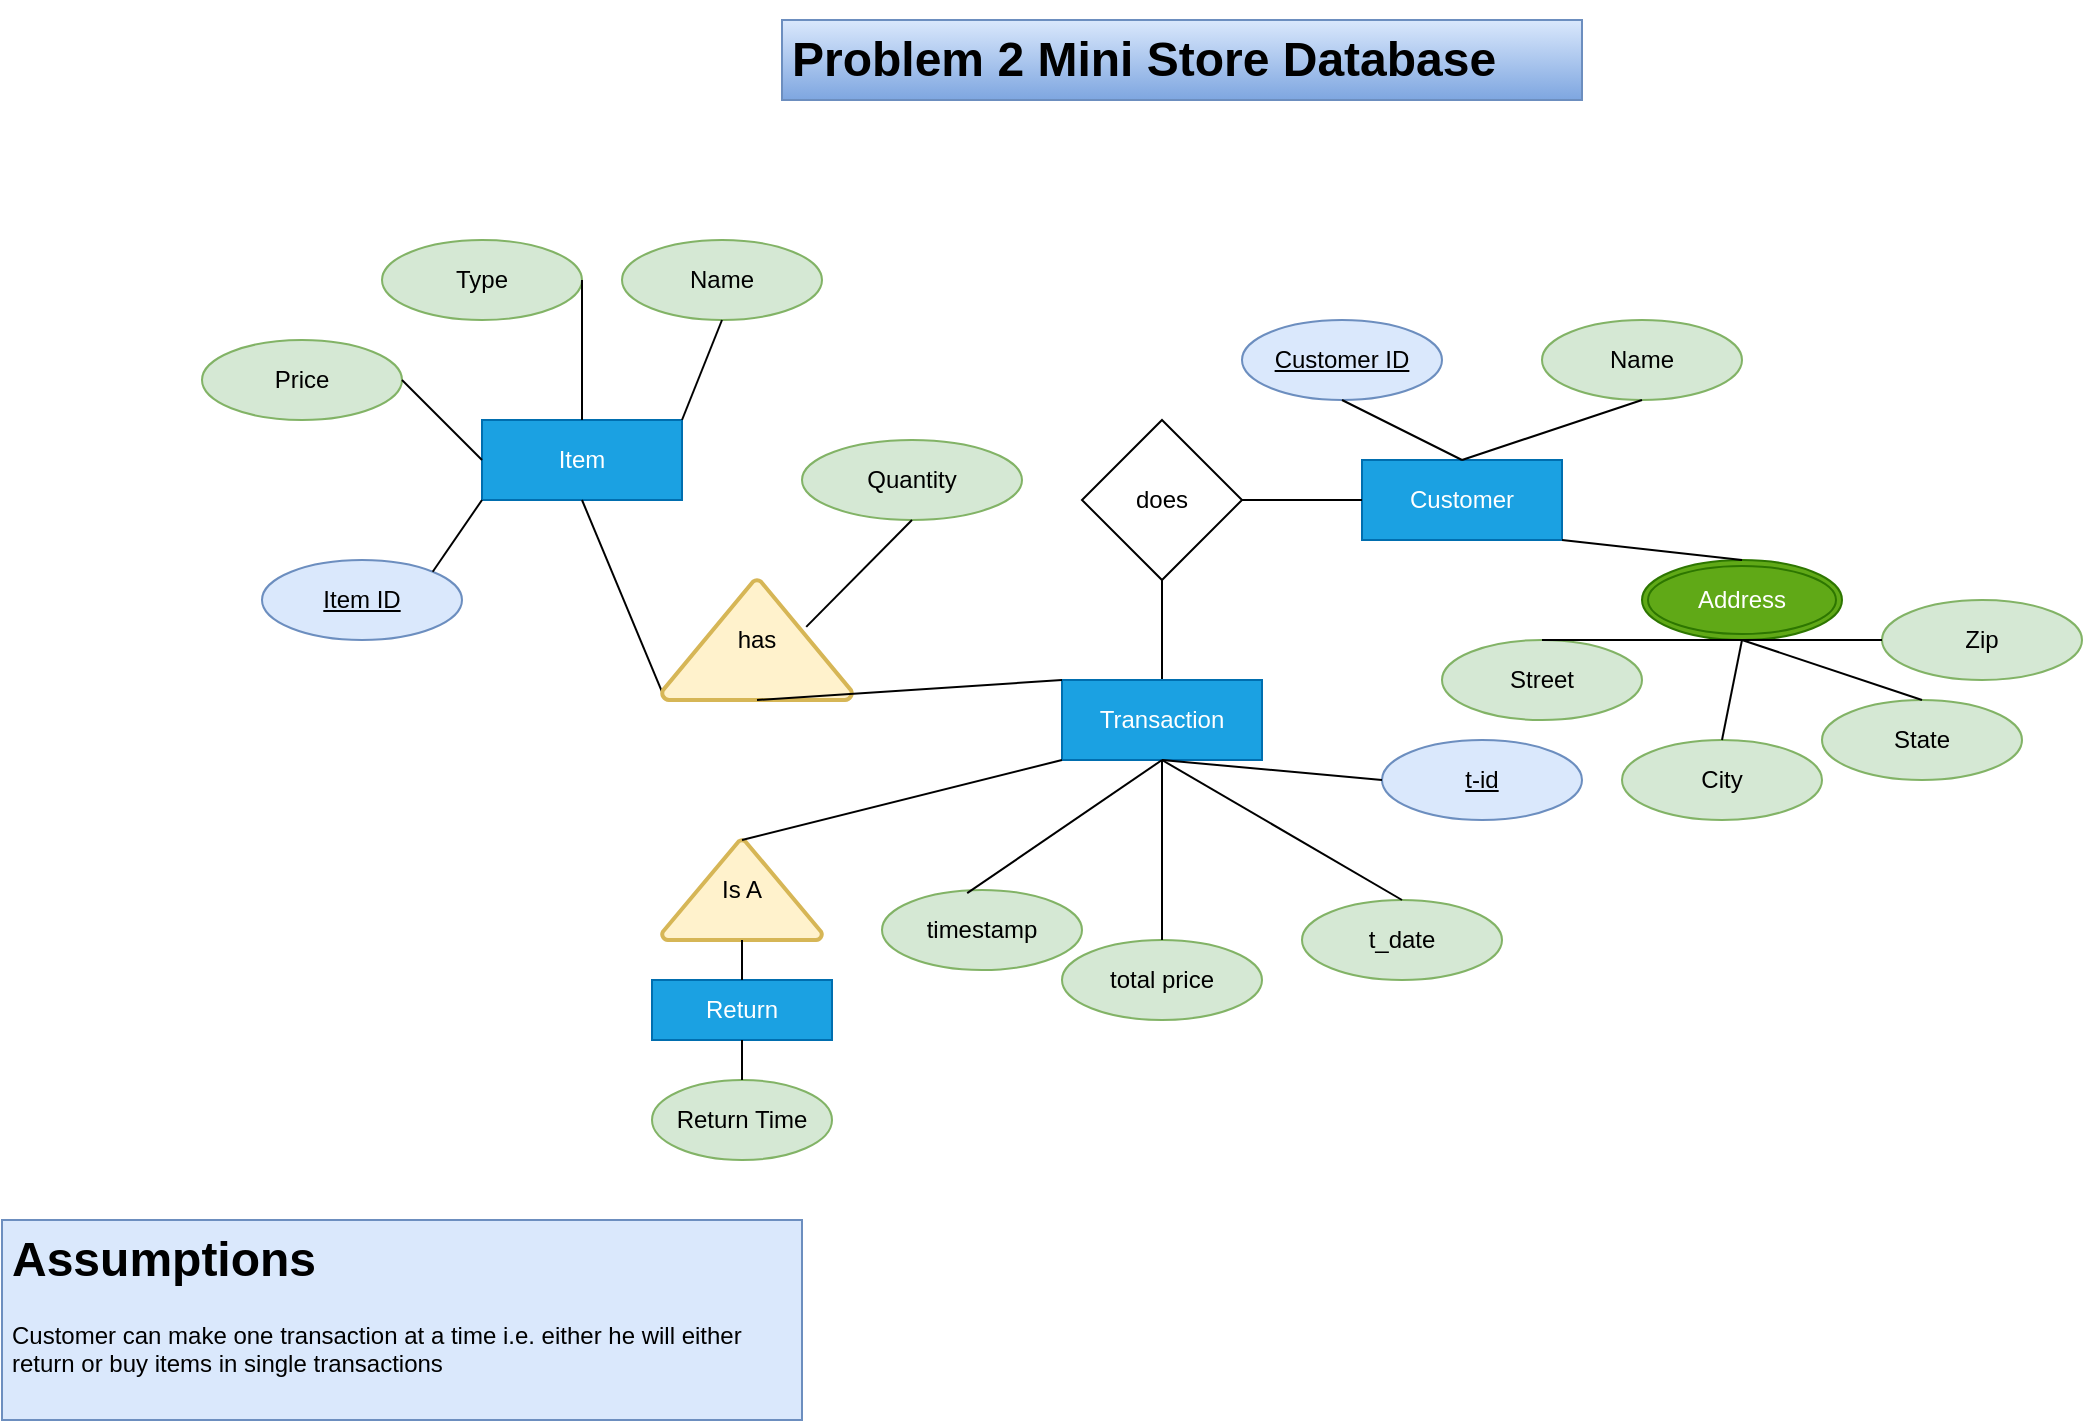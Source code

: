 <mxfile version="21.7.2" type="device">
  <diagram name="Page-1" id="Sl0Fa6lF9SvTSRawULh9">
    <mxGraphModel dx="2072" dy="1835" grid="1" gridSize="10" guides="1" tooltips="1" connect="1" arrows="1" fold="1" page="1" pageScale="1" pageWidth="850" pageHeight="1100" math="0" shadow="0">
      <root>
        <mxCell id="0" />
        <mxCell id="1" parent="0" />
        <mxCell id="Kfz4T9_GDPQ8LNwEd6DK-1" value="Customer" style="rounded=0;whiteSpace=wrap;html=1;fillColor=#1ba1e2;fontColor=#ffffff;strokeColor=#006EAF;" parent="1" vertex="1">
          <mxGeometry x="500" y="150" width="100" height="40" as="geometry" />
        </mxCell>
        <mxCell id="Kfz4T9_GDPQ8LNwEd6DK-2" value="Item" style="rounded=0;whiteSpace=wrap;html=1;fillColor=#1ba1e2;fontColor=#ffffff;strokeColor=#006EAF;" parent="1" vertex="1">
          <mxGeometry x="60" y="130" width="100" height="40" as="geometry" />
        </mxCell>
        <mxCell id="Kfz4T9_GDPQ8LNwEd6DK-3" value="does" style="rhombus;whiteSpace=wrap;html=1;" parent="1" vertex="1">
          <mxGeometry x="360" y="130" width="80" height="80" as="geometry" />
        </mxCell>
        <mxCell id="Kfz4T9_GDPQ8LNwEd6DK-4" value="" style="endArrow=none;html=1;rounded=0;exitX=1;exitY=0.5;exitDx=0;exitDy=0;entryX=0;entryY=0.5;entryDx=0;entryDy=0;" parent="1" source="Kfz4T9_GDPQ8LNwEd6DK-3" target="Kfz4T9_GDPQ8LNwEd6DK-1" edge="1">
          <mxGeometry relative="1" as="geometry">
            <mxPoint x="330" y="250" as="sourcePoint" />
            <mxPoint x="570" y="210" as="targetPoint" />
          </mxGeometry>
        </mxCell>
        <mxCell id="Kfz4T9_GDPQ8LNwEd6DK-5" value="" style="endArrow=none;html=1;rounded=0;exitX=0.5;exitY=1;exitDx=0;exitDy=0;entryX=0.01;entryY=0.97;entryDx=0;entryDy=0;entryPerimeter=0;" parent="1" source="Kfz4T9_GDPQ8LNwEd6DK-2" target="Kfz4T9_GDPQ8LNwEd6DK-15" edge="1">
          <mxGeometry relative="1" as="geometry">
            <mxPoint x="200" y="340" as="sourcePoint" />
            <mxPoint x="140" y="260" as="targetPoint" />
          </mxGeometry>
        </mxCell>
        <mxCell id="Kfz4T9_GDPQ8LNwEd6DK-6" value="" style="endArrow=none;html=1;rounded=0;exitX=0.5;exitY=1;exitDx=0;exitDy=0;entryX=0.5;entryY=0;entryDx=0;entryDy=0;" parent="1" source="Kfz4T9_GDPQ8LNwEd6DK-3" target="Kfz4T9_GDPQ8LNwEd6DK-7" edge="1">
          <mxGeometry relative="1" as="geometry">
            <mxPoint x="360" y="340" as="sourcePoint" />
            <mxPoint x="400" y="370" as="targetPoint" />
          </mxGeometry>
        </mxCell>
        <mxCell id="Kfz4T9_GDPQ8LNwEd6DK-7" value="Transaction" style="rounded=0;whiteSpace=wrap;html=1;fillColor=#1ba1e2;fontColor=#ffffff;strokeColor=#006EAF;" parent="1" vertex="1">
          <mxGeometry x="350" y="260" width="100" height="40" as="geometry" />
        </mxCell>
        <mxCell id="Kfz4T9_GDPQ8LNwEd6DK-8" value="Is A" style="strokeWidth=2;html=1;shape=mxgraph.flowchart.extract_or_measurement;whiteSpace=wrap;rotation=0;fillColor=#fff2cc;strokeColor=#d6b656;" parent="1" vertex="1">
          <mxGeometry x="150" y="340" width="80" height="50" as="geometry" />
        </mxCell>
        <mxCell id="Kfz4T9_GDPQ8LNwEd6DK-10" value="" style="endArrow=none;html=1;rounded=0;exitX=0.5;exitY=0;exitDx=0;exitDy=0;entryX=0;entryY=1;entryDx=0;entryDy=0;exitPerimeter=0;" parent="1" source="Kfz4T9_GDPQ8LNwEd6DK-8" target="Kfz4T9_GDPQ8LNwEd6DK-7" edge="1">
          <mxGeometry relative="1" as="geometry">
            <mxPoint x="280" y="440" as="sourcePoint" />
            <mxPoint x="410" y="360" as="targetPoint" />
          </mxGeometry>
        </mxCell>
        <mxCell id="Kfz4T9_GDPQ8LNwEd6DK-11" value="Return" style="rounded=0;whiteSpace=wrap;html=1;fillColor=#1ba1e2;fontColor=#ffffff;strokeColor=#006EAF;" parent="1" vertex="1">
          <mxGeometry x="145" y="410" width="90" height="30" as="geometry" />
        </mxCell>
        <mxCell id="Kfz4T9_GDPQ8LNwEd6DK-12" value="" style="endArrow=none;html=1;rounded=0;entryX=0.5;entryY=0;entryDx=0;entryDy=0;exitX=0.5;exitY=1;exitDx=0;exitDy=0;exitPerimeter=0;" parent="1" source="Kfz4T9_GDPQ8LNwEd6DK-8" target="Kfz4T9_GDPQ8LNwEd6DK-11" edge="1">
          <mxGeometry relative="1" as="geometry">
            <mxPoint x="220" y="480" as="sourcePoint" />
            <mxPoint x="60" y="380" as="targetPoint" />
          </mxGeometry>
        </mxCell>
        <mxCell id="Kfz4T9_GDPQ8LNwEd6DK-13" value="Return Time" style="ellipse;whiteSpace=wrap;html=1;align=center;fillColor=#d5e8d4;strokeColor=#82b366;" parent="1" vertex="1">
          <mxGeometry x="145" y="460" width="90" height="40" as="geometry" />
        </mxCell>
        <mxCell id="Kfz4T9_GDPQ8LNwEd6DK-14" value="" style="endArrow=none;html=1;rounded=0;exitX=0.5;exitY=0;exitDx=0;exitDy=0;entryX=0.5;entryY=1;entryDx=0;entryDy=0;" parent="1" source="Kfz4T9_GDPQ8LNwEd6DK-13" target="Kfz4T9_GDPQ8LNwEd6DK-11" edge="1">
          <mxGeometry relative="1" as="geometry">
            <mxPoint x="300" y="600" as="sourcePoint" />
            <mxPoint x="370" y="580" as="targetPoint" />
          </mxGeometry>
        </mxCell>
        <mxCell id="Kfz4T9_GDPQ8LNwEd6DK-15" value="has" style="strokeWidth=2;html=1;shape=mxgraph.flowchart.extract_or_measurement;whiteSpace=wrap;rotation=0;fillColor=#fff2cc;strokeColor=#d6b656;" parent="1" vertex="1">
          <mxGeometry x="150" y="210" width="95" height="60" as="geometry" />
        </mxCell>
        <mxCell id="Kfz4T9_GDPQ8LNwEd6DK-16" value="Quantity" style="ellipse;whiteSpace=wrap;html=1;align=center;rotation=0;fillColor=#d5e8d4;strokeColor=#82b366;" parent="1" vertex="1">
          <mxGeometry x="220" y="140" width="110" height="40" as="geometry" />
        </mxCell>
        <mxCell id="Kfz4T9_GDPQ8LNwEd6DK-17" value="" style="endArrow=none;html=1;rounded=0;entryX=0.5;entryY=1;entryDx=0;entryDy=0;exitX=0.759;exitY=0.391;exitDx=0;exitDy=0;exitPerimeter=0;" parent="1" source="Kfz4T9_GDPQ8LNwEd6DK-15" target="Kfz4T9_GDPQ8LNwEd6DK-16" edge="1">
          <mxGeometry relative="1" as="geometry">
            <mxPoint x="260" y="220" as="sourcePoint" />
            <mxPoint x="360" y="420" as="targetPoint" />
          </mxGeometry>
        </mxCell>
        <mxCell id="Kfz4T9_GDPQ8LNwEd6DK-18" value="Price" style="ellipse;whiteSpace=wrap;html=1;align=center;rotation=0;fillColor=#d5e8d4;strokeColor=#82b366;" parent="1" vertex="1">
          <mxGeometry x="-80" y="90" width="100" height="40" as="geometry" />
        </mxCell>
        <mxCell id="Kfz4T9_GDPQ8LNwEd6DK-19" value="Type" style="ellipse;whiteSpace=wrap;html=1;align=center;rotation=0;fillColor=#d5e8d4;strokeColor=#82b366;" parent="1" vertex="1">
          <mxGeometry x="10" y="40" width="100" height="40" as="geometry" />
        </mxCell>
        <mxCell id="Kfz4T9_GDPQ8LNwEd6DK-20" value="Name" style="ellipse;whiteSpace=wrap;html=1;align=center;rotation=0;fillColor=#d5e8d4;strokeColor=#82b366;" parent="1" vertex="1">
          <mxGeometry x="130" y="40" width="100" height="40" as="geometry" />
        </mxCell>
        <mxCell id="Kfz4T9_GDPQ8LNwEd6DK-21" value="Item ID" style="ellipse;whiteSpace=wrap;html=1;align=center;fontStyle=4;fillColor=#dae8fc;strokeColor=#6c8ebf;" parent="1" vertex="1">
          <mxGeometry x="-50" y="200" width="100" height="40" as="geometry" />
        </mxCell>
        <mxCell id="Kfz4T9_GDPQ8LNwEd6DK-22" value="Customer ID" style="ellipse;whiteSpace=wrap;html=1;align=center;fontStyle=4;fillColor=#dae8fc;strokeColor=#6c8ebf;" parent="1" vertex="1">
          <mxGeometry x="440" y="80" width="100" height="40" as="geometry" />
        </mxCell>
        <mxCell id="Kfz4T9_GDPQ8LNwEd6DK-23" value="Name" style="ellipse;whiteSpace=wrap;html=1;align=center;rotation=0;fillColor=#d5e8d4;strokeColor=#82b366;" parent="1" vertex="1">
          <mxGeometry x="590" y="80" width="100" height="40" as="geometry" />
        </mxCell>
        <mxCell id="Kfz4T9_GDPQ8LNwEd6DK-24" value="Address" style="ellipse;shape=doubleEllipse;margin=3;whiteSpace=wrap;html=1;align=center;fillColor=#60a917;fontColor=#ffffff;strokeColor=#2D7600;" parent="1" vertex="1">
          <mxGeometry x="640" y="200" width="100" height="40" as="geometry" />
        </mxCell>
        <mxCell id="Kfz4T9_GDPQ8LNwEd6DK-25" value="Street" style="ellipse;whiteSpace=wrap;html=1;align=center;rotation=0;fillColor=#d5e8d4;strokeColor=#82b366;" parent="1" vertex="1">
          <mxGeometry x="540" y="240" width="100" height="40" as="geometry" />
        </mxCell>
        <mxCell id="Kfz4T9_GDPQ8LNwEd6DK-26" value="City" style="ellipse;whiteSpace=wrap;html=1;align=center;rotation=0;fillColor=#d5e8d4;strokeColor=#82b366;" parent="1" vertex="1">
          <mxGeometry x="630" y="290" width="100" height="40" as="geometry" />
        </mxCell>
        <mxCell id="Kfz4T9_GDPQ8LNwEd6DK-27" value="State" style="ellipse;whiteSpace=wrap;html=1;align=center;rotation=0;fillColor=#d5e8d4;strokeColor=#82b366;" parent="1" vertex="1">
          <mxGeometry x="730" y="270" width="100" height="40" as="geometry" />
        </mxCell>
        <mxCell id="Kfz4T9_GDPQ8LNwEd6DK-28" value="Zip" style="ellipse;whiteSpace=wrap;html=1;align=center;rotation=0;fillColor=#d5e8d4;strokeColor=#82b366;" parent="1" vertex="1">
          <mxGeometry x="760" y="220" width="100" height="40" as="geometry" />
        </mxCell>
        <mxCell id="Kfz4T9_GDPQ8LNwEd6DK-32" value="" style="endArrow=none;html=1;rounded=0;exitX=0.5;exitY=0;exitDx=0;exitDy=0;entryX=1;entryY=1;entryDx=0;entryDy=0;" parent="1" source="Kfz4T9_GDPQ8LNwEd6DK-24" target="Kfz4T9_GDPQ8LNwEd6DK-1" edge="1">
          <mxGeometry relative="1" as="geometry">
            <mxPoint x="410" y="330" as="sourcePoint" />
            <mxPoint x="410" y="380" as="targetPoint" />
          </mxGeometry>
        </mxCell>
        <mxCell id="Kfz4T9_GDPQ8LNwEd6DK-33" value="" style="endArrow=none;html=1;rounded=0;exitX=0.5;exitY=0;exitDx=0;exitDy=0;entryX=0.5;entryY=1;entryDx=0;entryDy=0;" parent="1" source="Kfz4T9_GDPQ8LNwEd6DK-25" target="Kfz4T9_GDPQ8LNwEd6DK-24" edge="1">
          <mxGeometry relative="1" as="geometry">
            <mxPoint x="690" y="220" as="sourcePoint" />
            <mxPoint x="630" y="210" as="targetPoint" />
          </mxGeometry>
        </mxCell>
        <mxCell id="Kfz4T9_GDPQ8LNwEd6DK-34" value="" style="endArrow=none;html=1;rounded=0;exitX=0.5;exitY=1;exitDx=0;exitDy=0;entryX=0.5;entryY=0;entryDx=0;entryDy=0;" parent="1" source="Kfz4T9_GDPQ8LNwEd6DK-24" target="Kfz4T9_GDPQ8LNwEd6DK-26" edge="1">
          <mxGeometry relative="1" as="geometry">
            <mxPoint x="700" y="230" as="sourcePoint" />
            <mxPoint x="640" y="220" as="targetPoint" />
          </mxGeometry>
        </mxCell>
        <mxCell id="Kfz4T9_GDPQ8LNwEd6DK-35" value="" style="endArrow=none;html=1;rounded=0;entryX=0.5;entryY=0;entryDx=0;entryDy=0;exitX=0.5;exitY=1;exitDx=0;exitDy=0;" parent="1" source="Kfz4T9_GDPQ8LNwEd6DK-24" target="Kfz4T9_GDPQ8LNwEd6DK-27" edge="1">
          <mxGeometry relative="1" as="geometry">
            <mxPoint x="710" y="260" as="sourcePoint" />
            <mxPoint x="700" y="320" as="targetPoint" />
          </mxGeometry>
        </mxCell>
        <mxCell id="Kfz4T9_GDPQ8LNwEd6DK-36" value="" style="endArrow=none;html=1;rounded=0;entryX=0;entryY=0.5;entryDx=0;entryDy=0;exitX=0.5;exitY=1;exitDx=0;exitDy=0;" parent="1" source="Kfz4T9_GDPQ8LNwEd6DK-24" target="Kfz4T9_GDPQ8LNwEd6DK-28" edge="1">
          <mxGeometry relative="1" as="geometry">
            <mxPoint x="700" y="270" as="sourcePoint" />
            <mxPoint x="710" y="330" as="targetPoint" />
          </mxGeometry>
        </mxCell>
        <mxCell id="Kfz4T9_GDPQ8LNwEd6DK-37" value="" style="endArrow=none;html=1;rounded=0;exitX=0.5;exitY=1;exitDx=0;exitDy=0;entryX=0.5;entryY=0;entryDx=0;entryDy=0;" parent="1" source="Kfz4T9_GDPQ8LNwEd6DK-23" target="Kfz4T9_GDPQ8LNwEd6DK-1" edge="1">
          <mxGeometry relative="1" as="geometry">
            <mxPoint x="710" y="280" as="sourcePoint" />
            <mxPoint x="720" y="340" as="targetPoint" />
          </mxGeometry>
        </mxCell>
        <mxCell id="Kfz4T9_GDPQ8LNwEd6DK-38" value="" style="endArrow=none;html=1;rounded=0;exitX=0.5;exitY=1;exitDx=0;exitDy=0;entryX=0.5;entryY=0;entryDx=0;entryDy=0;" parent="1" source="Kfz4T9_GDPQ8LNwEd6DK-22" target="Kfz4T9_GDPQ8LNwEd6DK-1" edge="1">
          <mxGeometry relative="1" as="geometry">
            <mxPoint x="720" y="290" as="sourcePoint" />
            <mxPoint x="730" y="350" as="targetPoint" />
          </mxGeometry>
        </mxCell>
        <mxCell id="Kfz4T9_GDPQ8LNwEd6DK-39" value="" style="endArrow=none;html=1;rounded=0;exitX=0.5;exitY=1;exitDx=0;exitDy=0;entryX=0;entryY=0;entryDx=0;entryDy=0;exitPerimeter=0;" parent="1" source="Kfz4T9_GDPQ8LNwEd6DK-15" target="Kfz4T9_GDPQ8LNwEd6DK-7" edge="1">
          <mxGeometry relative="1" as="geometry">
            <mxPoint x="110" y="120" as="sourcePoint" />
            <mxPoint x="200" y="215" as="targetPoint" />
          </mxGeometry>
        </mxCell>
        <mxCell id="Kfz4T9_GDPQ8LNwEd6DK-41" value="" style="endArrow=none;html=1;rounded=0;entryX=0.5;entryY=1;entryDx=0;entryDy=0;exitX=1;exitY=0;exitDx=0;exitDy=0;" parent="1" source="Kfz4T9_GDPQ8LNwEd6DK-2" target="Kfz4T9_GDPQ8LNwEd6DK-20" edge="1">
          <mxGeometry relative="1" as="geometry">
            <mxPoint x="262" y="246" as="sourcePoint" />
            <mxPoint x="332" y="192" as="targetPoint" />
          </mxGeometry>
        </mxCell>
        <mxCell id="Kfz4T9_GDPQ8LNwEd6DK-42" value="" style="endArrow=none;html=1;rounded=0;entryX=1;entryY=0.5;entryDx=0;entryDy=0;exitX=0.5;exitY=0;exitDx=0;exitDy=0;" parent="1" source="Kfz4T9_GDPQ8LNwEd6DK-2" target="Kfz4T9_GDPQ8LNwEd6DK-19" edge="1">
          <mxGeometry relative="1" as="geometry">
            <mxPoint x="160" y="80" as="sourcePoint" />
            <mxPoint x="230" y="60" as="targetPoint" />
          </mxGeometry>
        </mxCell>
        <mxCell id="Kfz4T9_GDPQ8LNwEd6DK-44" value="" style="endArrow=none;html=1;rounded=0;entryX=1;entryY=0.5;entryDx=0;entryDy=0;exitX=0;exitY=0.5;exitDx=0;exitDy=0;" parent="1" source="Kfz4T9_GDPQ8LNwEd6DK-2" target="Kfz4T9_GDPQ8LNwEd6DK-18" edge="1">
          <mxGeometry relative="1" as="geometry">
            <mxPoint x="160" y="80" as="sourcePoint" />
            <mxPoint x="230" y="60" as="targetPoint" />
          </mxGeometry>
        </mxCell>
        <mxCell id="Kfz4T9_GDPQ8LNwEd6DK-45" value="" style="endArrow=none;html=1;rounded=0;entryX=1;entryY=0;entryDx=0;entryDy=0;exitX=0;exitY=1;exitDx=0;exitDy=0;" parent="1" source="Kfz4T9_GDPQ8LNwEd6DK-2" target="Kfz4T9_GDPQ8LNwEd6DK-21" edge="1">
          <mxGeometry relative="1" as="geometry">
            <mxPoint x="160" y="80" as="sourcePoint" />
            <mxPoint x="230" y="60" as="targetPoint" />
          </mxGeometry>
        </mxCell>
        <mxCell id="Kfz4T9_GDPQ8LNwEd6DK-47" value="t_date" style="ellipse;whiteSpace=wrap;html=1;align=center;fillColor=#d5e8d4;strokeColor=#82b366;" parent="1" vertex="1">
          <mxGeometry x="470" y="370" width="100" height="40" as="geometry" />
        </mxCell>
        <mxCell id="Kfz4T9_GDPQ8LNwEd6DK-48" value="timestamp" style="ellipse;whiteSpace=wrap;html=1;align=center;fillColor=#d5e8d4;strokeColor=#82b366;" parent="1" vertex="1">
          <mxGeometry x="260" y="365" width="100" height="40" as="geometry" />
        </mxCell>
        <mxCell id="Kfz4T9_GDPQ8LNwEd6DK-50" value="t-id" style="ellipse;whiteSpace=wrap;html=1;align=center;fontStyle=4;fillColor=#dae8fc;strokeColor=#6c8ebf;" parent="1" vertex="1">
          <mxGeometry x="510" y="290" width="100" height="40" as="geometry" />
        </mxCell>
        <mxCell id="Kfz4T9_GDPQ8LNwEd6DK-53" value="" style="endArrow=none;html=1;rounded=0;exitX=0.5;exitY=1;exitDx=0;exitDy=0;entryX=0.426;entryY=0.04;entryDx=0;entryDy=0;entryPerimeter=0;" parent="1" source="Kfz4T9_GDPQ8LNwEd6DK-7" target="Kfz4T9_GDPQ8LNwEd6DK-48" edge="1">
          <mxGeometry relative="1" as="geometry">
            <mxPoint x="400" y="420" as="sourcePoint" />
            <mxPoint x="400" y="470" as="targetPoint" />
          </mxGeometry>
        </mxCell>
        <mxCell id="Kfz4T9_GDPQ8LNwEd6DK-54" value="" style="endArrow=none;html=1;rounded=0;exitX=0.5;exitY=1;exitDx=0;exitDy=0;entryX=0.5;entryY=0;entryDx=0;entryDy=0;" parent="1" source="Kfz4T9_GDPQ8LNwEd6DK-7" target="Kfz4T9_GDPQ8LNwEd6DK-47" edge="1">
          <mxGeometry relative="1" as="geometry">
            <mxPoint x="410" y="430" as="sourcePoint" />
            <mxPoint x="410" y="480" as="targetPoint" />
          </mxGeometry>
        </mxCell>
        <mxCell id="Kfz4T9_GDPQ8LNwEd6DK-55" value="" style="endArrow=none;html=1;rounded=0;exitX=0.5;exitY=1;exitDx=0;exitDy=0;entryX=0;entryY=0.5;entryDx=0;entryDy=0;" parent="1" source="Kfz4T9_GDPQ8LNwEd6DK-7" target="Kfz4T9_GDPQ8LNwEd6DK-50" edge="1">
          <mxGeometry relative="1" as="geometry">
            <mxPoint x="420" y="440" as="sourcePoint" />
            <mxPoint x="420" y="490" as="targetPoint" />
          </mxGeometry>
        </mxCell>
        <mxCell id="Kfz4T9_GDPQ8LNwEd6DK-59" value="total price" style="ellipse;whiteSpace=wrap;html=1;align=center;fillColor=#d5e8d4;strokeColor=#82b366;" parent="1" vertex="1">
          <mxGeometry x="350" y="390" width="100" height="40" as="geometry" />
        </mxCell>
        <mxCell id="Kfz4T9_GDPQ8LNwEd6DK-61" value="" style="endArrow=none;html=1;rounded=0;exitX=0.5;exitY=1;exitDx=0;exitDy=0;entryX=0.5;entryY=0;entryDx=0;entryDy=0;" parent="1" source="Kfz4T9_GDPQ8LNwEd6DK-7" target="Kfz4T9_GDPQ8LNwEd6DK-59" edge="1">
          <mxGeometry relative="1" as="geometry">
            <mxPoint x="410" y="420" as="sourcePoint" />
            <mxPoint x="323" y="492" as="targetPoint" />
          </mxGeometry>
        </mxCell>
        <mxCell id="Kfz4T9_GDPQ8LNwEd6DK-62" value="&lt;h1&gt;Assumptions&lt;/h1&gt;&lt;div&gt;Customer can make one transaction at a time i.e. either he will either return or buy items in single transactions&lt;/div&gt;" style="text;html=1;strokeColor=#6c8ebf;fillColor=#dae8fc;spacing=5;spacingTop=-20;whiteSpace=wrap;overflow=hidden;rounded=0;" parent="1" vertex="1">
          <mxGeometry x="-180" y="530" width="400" height="100" as="geometry" />
        </mxCell>
        <mxCell id="Kfz4T9_GDPQ8LNwEd6DK-63" value="&lt;h1&gt;Problem 2 Mini Store Database&lt;/h1&gt;" style="text;html=1;strokeColor=#6c8ebf;fillColor=#dae8fc;spacing=5;spacingTop=-20;whiteSpace=wrap;overflow=hidden;rounded=0;gradientColor=#7ea6e0;" parent="1" vertex="1">
          <mxGeometry x="210" y="-70" width="400" height="40" as="geometry" />
        </mxCell>
      </root>
    </mxGraphModel>
  </diagram>
</mxfile>
